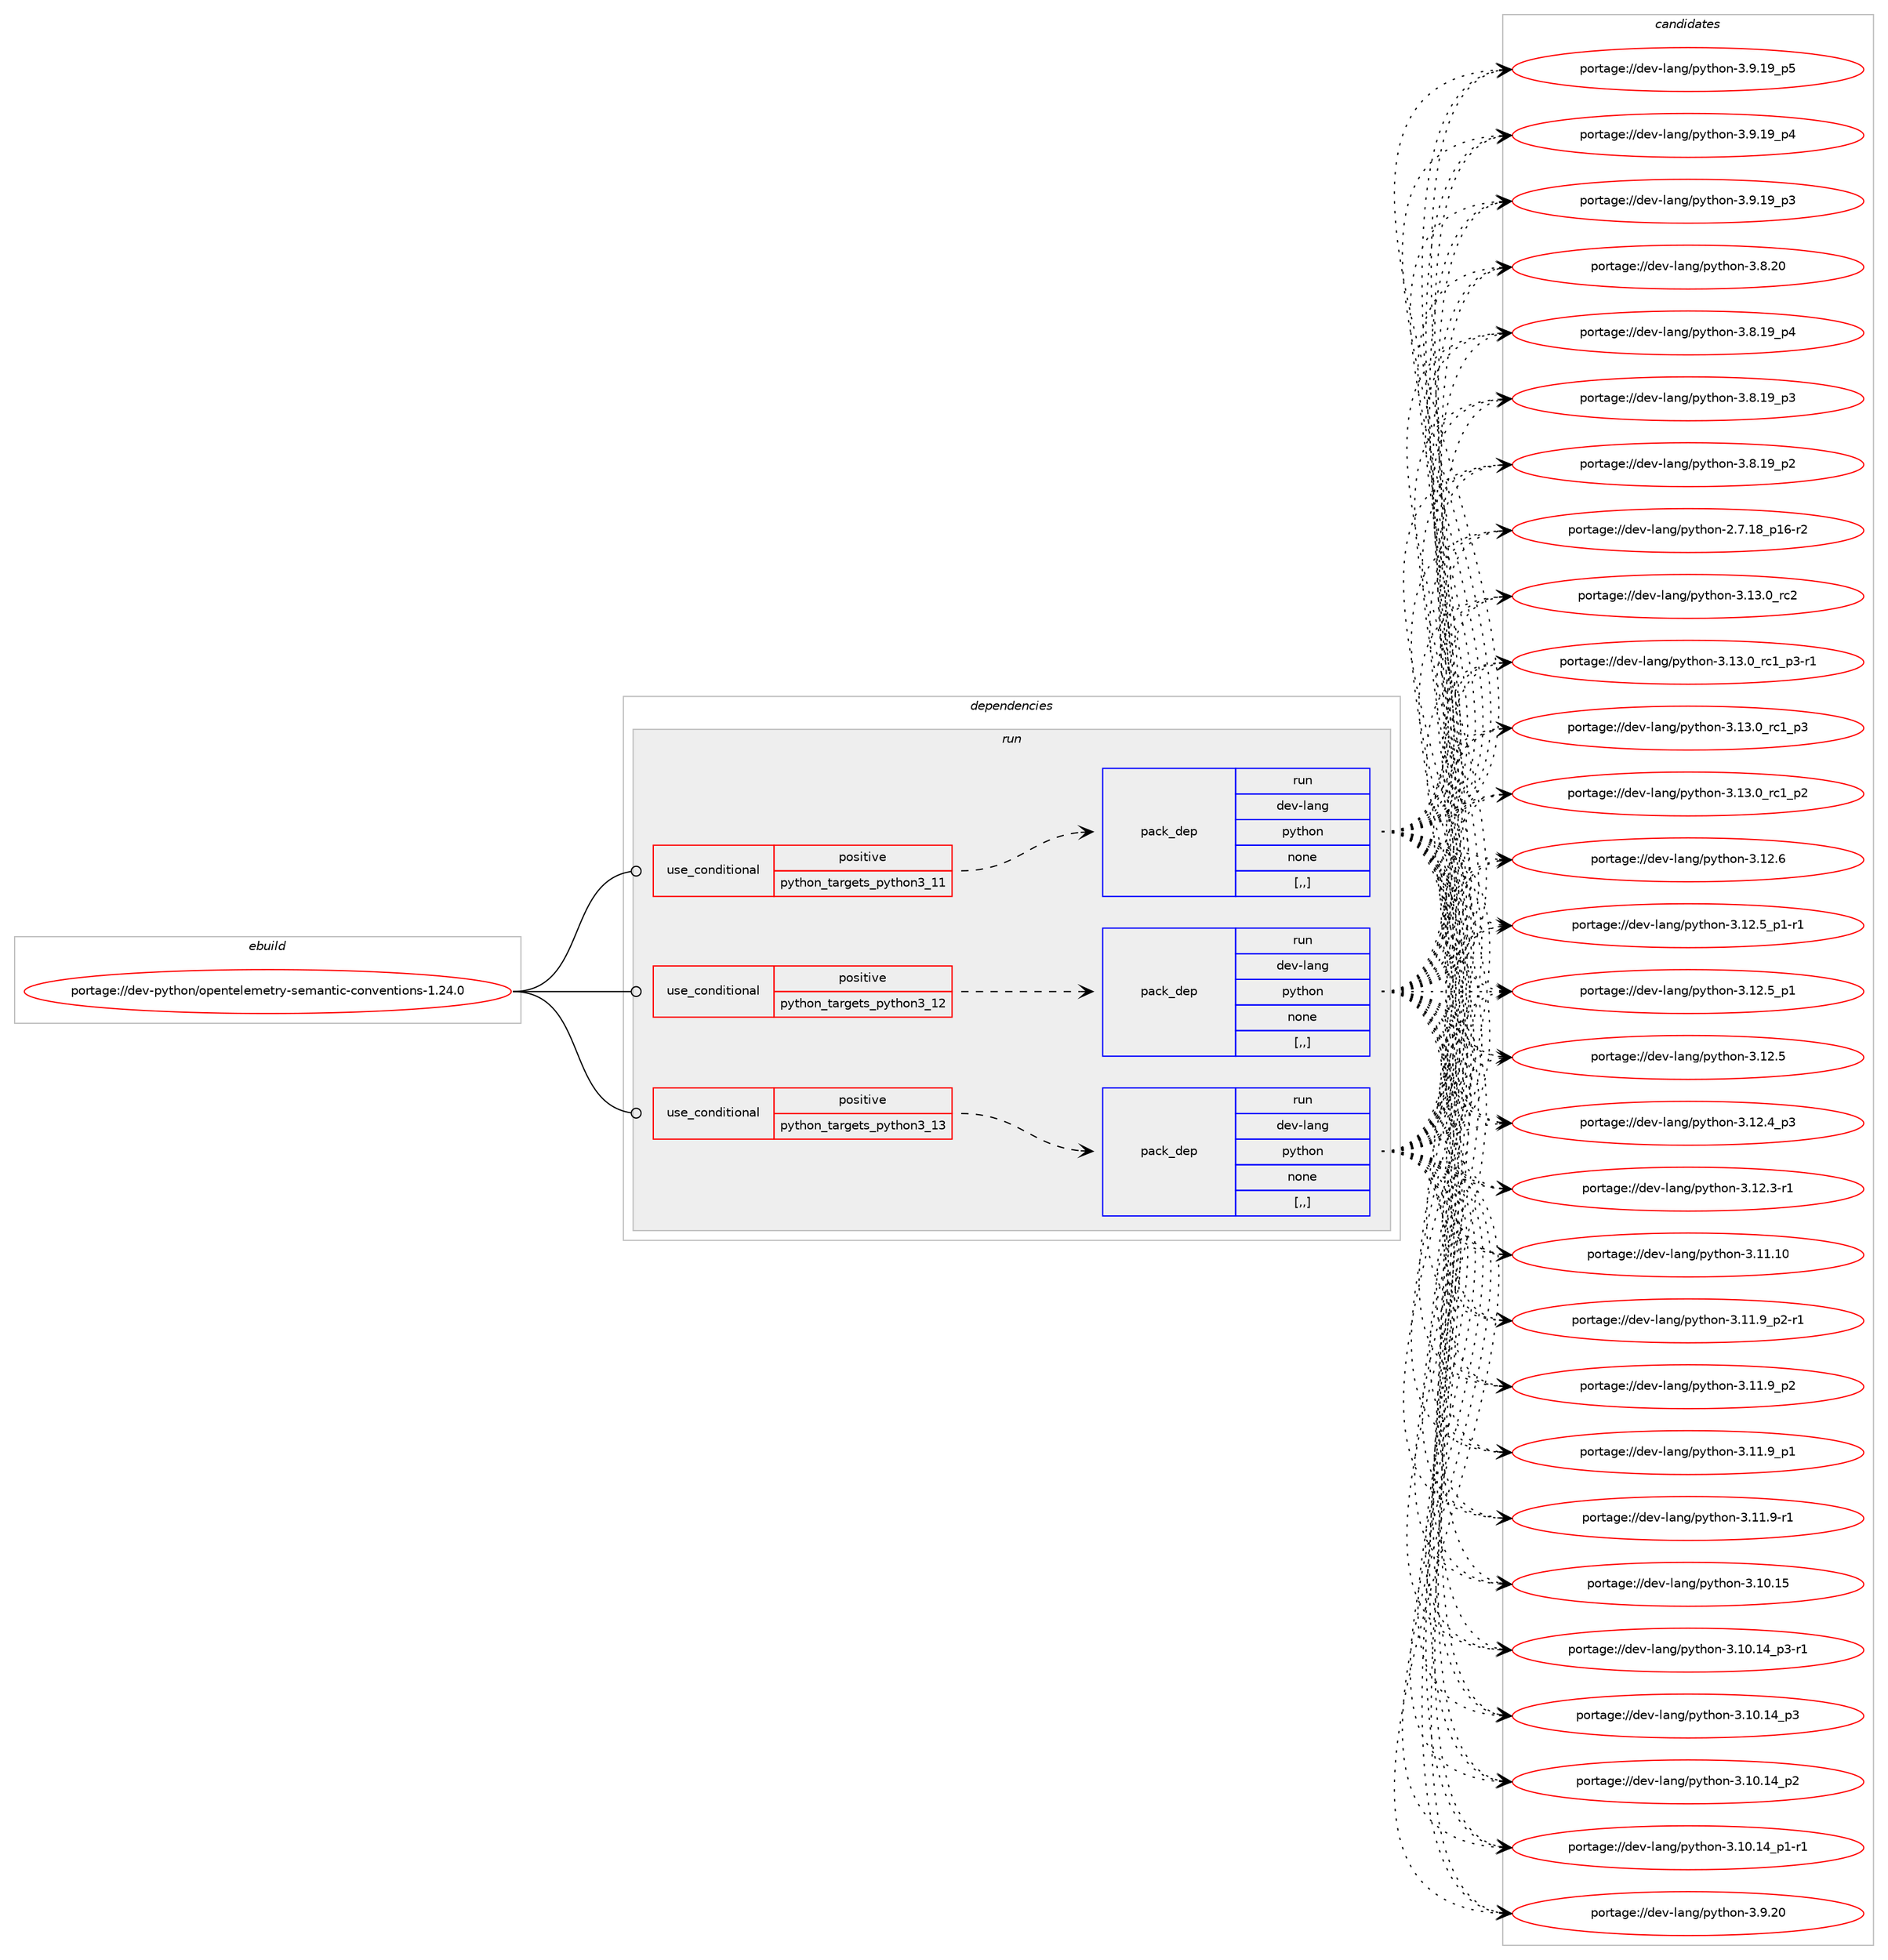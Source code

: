 digraph prolog {

# *************
# Graph options
# *************

newrank=true;
concentrate=true;
compound=true;
graph [rankdir=LR,fontname=Helvetica,fontsize=10,ranksep=1.5];#, ranksep=2.5, nodesep=0.2];
edge  [arrowhead=vee];
node  [fontname=Helvetica,fontsize=10];

# **********
# The ebuild
# **********

subgraph cluster_leftcol {
color=gray;
label=<<i>ebuild</i>>;
id [label="portage://dev-python/opentelemetry-semantic-conventions-1.24.0", color=red, width=4, href="../dev-python/opentelemetry-semantic-conventions-1.24.0.svg"];
}

# ****************
# The dependencies
# ****************

subgraph cluster_midcol {
color=gray;
label=<<i>dependencies</i>>;
subgraph cluster_compile {
fillcolor="#eeeeee";
style=filled;
label=<<i>compile</i>>;
}
subgraph cluster_compileandrun {
fillcolor="#eeeeee";
style=filled;
label=<<i>compile and run</i>>;
}
subgraph cluster_run {
fillcolor="#eeeeee";
style=filled;
label=<<i>run</i>>;
subgraph cond165921 {
dependency647764 [label=<<TABLE BORDER="0" CELLBORDER="1" CELLSPACING="0" CELLPADDING="4"><TR><TD ROWSPAN="3" CELLPADDING="10">use_conditional</TD></TR><TR><TD>positive</TD></TR><TR><TD>python_targets_python3_11</TD></TR></TABLE>>, shape=none, color=red];
subgraph pack477024 {
dependency647765 [label=<<TABLE BORDER="0" CELLBORDER="1" CELLSPACING="0" CELLPADDING="4" WIDTH="220"><TR><TD ROWSPAN="6" CELLPADDING="30">pack_dep</TD></TR><TR><TD WIDTH="110">run</TD></TR><TR><TD>dev-lang</TD></TR><TR><TD>python</TD></TR><TR><TD>none</TD></TR><TR><TD>[,,]</TD></TR></TABLE>>, shape=none, color=blue];
}
dependency647764:e -> dependency647765:w [weight=20,style="dashed",arrowhead="vee"];
}
id:e -> dependency647764:w [weight=20,style="solid",arrowhead="odot"];
subgraph cond165922 {
dependency647766 [label=<<TABLE BORDER="0" CELLBORDER="1" CELLSPACING="0" CELLPADDING="4"><TR><TD ROWSPAN="3" CELLPADDING="10">use_conditional</TD></TR><TR><TD>positive</TD></TR><TR><TD>python_targets_python3_12</TD></TR></TABLE>>, shape=none, color=red];
subgraph pack477025 {
dependency647767 [label=<<TABLE BORDER="0" CELLBORDER="1" CELLSPACING="0" CELLPADDING="4" WIDTH="220"><TR><TD ROWSPAN="6" CELLPADDING="30">pack_dep</TD></TR><TR><TD WIDTH="110">run</TD></TR><TR><TD>dev-lang</TD></TR><TR><TD>python</TD></TR><TR><TD>none</TD></TR><TR><TD>[,,]</TD></TR></TABLE>>, shape=none, color=blue];
}
dependency647766:e -> dependency647767:w [weight=20,style="dashed",arrowhead="vee"];
}
id:e -> dependency647766:w [weight=20,style="solid",arrowhead="odot"];
subgraph cond165923 {
dependency647768 [label=<<TABLE BORDER="0" CELLBORDER="1" CELLSPACING="0" CELLPADDING="4"><TR><TD ROWSPAN="3" CELLPADDING="10">use_conditional</TD></TR><TR><TD>positive</TD></TR><TR><TD>python_targets_python3_13</TD></TR></TABLE>>, shape=none, color=red];
subgraph pack477026 {
dependency647769 [label=<<TABLE BORDER="0" CELLBORDER="1" CELLSPACING="0" CELLPADDING="4" WIDTH="220"><TR><TD ROWSPAN="6" CELLPADDING="30">pack_dep</TD></TR><TR><TD WIDTH="110">run</TD></TR><TR><TD>dev-lang</TD></TR><TR><TD>python</TD></TR><TR><TD>none</TD></TR><TR><TD>[,,]</TD></TR></TABLE>>, shape=none, color=blue];
}
dependency647768:e -> dependency647769:w [weight=20,style="dashed",arrowhead="vee"];
}
id:e -> dependency647768:w [weight=20,style="solid",arrowhead="odot"];
}
}

# **************
# The candidates
# **************

subgraph cluster_choices {
rank=same;
color=gray;
label=<<i>candidates</i>>;

subgraph choice477024 {
color=black;
nodesep=1;
choice10010111845108971101034711212111610411111045514649514648951149950 [label="portage://dev-lang/python-3.13.0_rc2", color=red, width=4,href="../dev-lang/python-3.13.0_rc2.svg"];
choice1001011184510897110103471121211161041111104551464951464895114994995112514511449 [label="portage://dev-lang/python-3.13.0_rc1_p3-r1", color=red, width=4,href="../dev-lang/python-3.13.0_rc1_p3-r1.svg"];
choice100101118451089711010347112121116104111110455146495146489511499499511251 [label="portage://dev-lang/python-3.13.0_rc1_p3", color=red, width=4,href="../dev-lang/python-3.13.0_rc1_p3.svg"];
choice100101118451089711010347112121116104111110455146495146489511499499511250 [label="portage://dev-lang/python-3.13.0_rc1_p2", color=red, width=4,href="../dev-lang/python-3.13.0_rc1_p2.svg"];
choice10010111845108971101034711212111610411111045514649504654 [label="portage://dev-lang/python-3.12.6", color=red, width=4,href="../dev-lang/python-3.12.6.svg"];
choice1001011184510897110103471121211161041111104551464950465395112494511449 [label="portage://dev-lang/python-3.12.5_p1-r1", color=red, width=4,href="../dev-lang/python-3.12.5_p1-r1.svg"];
choice100101118451089711010347112121116104111110455146495046539511249 [label="portage://dev-lang/python-3.12.5_p1", color=red, width=4,href="../dev-lang/python-3.12.5_p1.svg"];
choice10010111845108971101034711212111610411111045514649504653 [label="portage://dev-lang/python-3.12.5", color=red, width=4,href="../dev-lang/python-3.12.5.svg"];
choice100101118451089711010347112121116104111110455146495046529511251 [label="portage://dev-lang/python-3.12.4_p3", color=red, width=4,href="../dev-lang/python-3.12.4_p3.svg"];
choice100101118451089711010347112121116104111110455146495046514511449 [label="portage://dev-lang/python-3.12.3-r1", color=red, width=4,href="../dev-lang/python-3.12.3-r1.svg"];
choice1001011184510897110103471121211161041111104551464949464948 [label="portage://dev-lang/python-3.11.10", color=red, width=4,href="../dev-lang/python-3.11.10.svg"];
choice1001011184510897110103471121211161041111104551464949465795112504511449 [label="portage://dev-lang/python-3.11.9_p2-r1", color=red, width=4,href="../dev-lang/python-3.11.9_p2-r1.svg"];
choice100101118451089711010347112121116104111110455146494946579511250 [label="portage://dev-lang/python-3.11.9_p2", color=red, width=4,href="../dev-lang/python-3.11.9_p2.svg"];
choice100101118451089711010347112121116104111110455146494946579511249 [label="portage://dev-lang/python-3.11.9_p1", color=red, width=4,href="../dev-lang/python-3.11.9_p1.svg"];
choice100101118451089711010347112121116104111110455146494946574511449 [label="portage://dev-lang/python-3.11.9-r1", color=red, width=4,href="../dev-lang/python-3.11.9-r1.svg"];
choice1001011184510897110103471121211161041111104551464948464953 [label="portage://dev-lang/python-3.10.15", color=red, width=4,href="../dev-lang/python-3.10.15.svg"];
choice100101118451089711010347112121116104111110455146494846495295112514511449 [label="portage://dev-lang/python-3.10.14_p3-r1", color=red, width=4,href="../dev-lang/python-3.10.14_p3-r1.svg"];
choice10010111845108971101034711212111610411111045514649484649529511251 [label="portage://dev-lang/python-3.10.14_p3", color=red, width=4,href="../dev-lang/python-3.10.14_p3.svg"];
choice10010111845108971101034711212111610411111045514649484649529511250 [label="portage://dev-lang/python-3.10.14_p2", color=red, width=4,href="../dev-lang/python-3.10.14_p2.svg"];
choice100101118451089711010347112121116104111110455146494846495295112494511449 [label="portage://dev-lang/python-3.10.14_p1-r1", color=red, width=4,href="../dev-lang/python-3.10.14_p1-r1.svg"];
choice10010111845108971101034711212111610411111045514657465048 [label="portage://dev-lang/python-3.9.20", color=red, width=4,href="../dev-lang/python-3.9.20.svg"];
choice100101118451089711010347112121116104111110455146574649579511253 [label="portage://dev-lang/python-3.9.19_p5", color=red, width=4,href="../dev-lang/python-3.9.19_p5.svg"];
choice100101118451089711010347112121116104111110455146574649579511252 [label="portage://dev-lang/python-3.9.19_p4", color=red, width=4,href="../dev-lang/python-3.9.19_p4.svg"];
choice100101118451089711010347112121116104111110455146574649579511251 [label="portage://dev-lang/python-3.9.19_p3", color=red, width=4,href="../dev-lang/python-3.9.19_p3.svg"];
choice10010111845108971101034711212111610411111045514656465048 [label="portage://dev-lang/python-3.8.20", color=red, width=4,href="../dev-lang/python-3.8.20.svg"];
choice100101118451089711010347112121116104111110455146564649579511252 [label="portage://dev-lang/python-3.8.19_p4", color=red, width=4,href="../dev-lang/python-3.8.19_p4.svg"];
choice100101118451089711010347112121116104111110455146564649579511251 [label="portage://dev-lang/python-3.8.19_p3", color=red, width=4,href="../dev-lang/python-3.8.19_p3.svg"];
choice100101118451089711010347112121116104111110455146564649579511250 [label="portage://dev-lang/python-3.8.19_p2", color=red, width=4,href="../dev-lang/python-3.8.19_p2.svg"];
choice100101118451089711010347112121116104111110455046554649569511249544511450 [label="portage://dev-lang/python-2.7.18_p16-r2", color=red, width=4,href="../dev-lang/python-2.7.18_p16-r2.svg"];
dependency647765:e -> choice10010111845108971101034711212111610411111045514649514648951149950:w [style=dotted,weight="100"];
dependency647765:e -> choice1001011184510897110103471121211161041111104551464951464895114994995112514511449:w [style=dotted,weight="100"];
dependency647765:e -> choice100101118451089711010347112121116104111110455146495146489511499499511251:w [style=dotted,weight="100"];
dependency647765:e -> choice100101118451089711010347112121116104111110455146495146489511499499511250:w [style=dotted,weight="100"];
dependency647765:e -> choice10010111845108971101034711212111610411111045514649504654:w [style=dotted,weight="100"];
dependency647765:e -> choice1001011184510897110103471121211161041111104551464950465395112494511449:w [style=dotted,weight="100"];
dependency647765:e -> choice100101118451089711010347112121116104111110455146495046539511249:w [style=dotted,weight="100"];
dependency647765:e -> choice10010111845108971101034711212111610411111045514649504653:w [style=dotted,weight="100"];
dependency647765:e -> choice100101118451089711010347112121116104111110455146495046529511251:w [style=dotted,weight="100"];
dependency647765:e -> choice100101118451089711010347112121116104111110455146495046514511449:w [style=dotted,weight="100"];
dependency647765:e -> choice1001011184510897110103471121211161041111104551464949464948:w [style=dotted,weight="100"];
dependency647765:e -> choice1001011184510897110103471121211161041111104551464949465795112504511449:w [style=dotted,weight="100"];
dependency647765:e -> choice100101118451089711010347112121116104111110455146494946579511250:w [style=dotted,weight="100"];
dependency647765:e -> choice100101118451089711010347112121116104111110455146494946579511249:w [style=dotted,weight="100"];
dependency647765:e -> choice100101118451089711010347112121116104111110455146494946574511449:w [style=dotted,weight="100"];
dependency647765:e -> choice1001011184510897110103471121211161041111104551464948464953:w [style=dotted,weight="100"];
dependency647765:e -> choice100101118451089711010347112121116104111110455146494846495295112514511449:w [style=dotted,weight="100"];
dependency647765:e -> choice10010111845108971101034711212111610411111045514649484649529511251:w [style=dotted,weight="100"];
dependency647765:e -> choice10010111845108971101034711212111610411111045514649484649529511250:w [style=dotted,weight="100"];
dependency647765:e -> choice100101118451089711010347112121116104111110455146494846495295112494511449:w [style=dotted,weight="100"];
dependency647765:e -> choice10010111845108971101034711212111610411111045514657465048:w [style=dotted,weight="100"];
dependency647765:e -> choice100101118451089711010347112121116104111110455146574649579511253:w [style=dotted,weight="100"];
dependency647765:e -> choice100101118451089711010347112121116104111110455146574649579511252:w [style=dotted,weight="100"];
dependency647765:e -> choice100101118451089711010347112121116104111110455146574649579511251:w [style=dotted,weight="100"];
dependency647765:e -> choice10010111845108971101034711212111610411111045514656465048:w [style=dotted,weight="100"];
dependency647765:e -> choice100101118451089711010347112121116104111110455146564649579511252:w [style=dotted,weight="100"];
dependency647765:e -> choice100101118451089711010347112121116104111110455146564649579511251:w [style=dotted,weight="100"];
dependency647765:e -> choice100101118451089711010347112121116104111110455146564649579511250:w [style=dotted,weight="100"];
dependency647765:e -> choice100101118451089711010347112121116104111110455046554649569511249544511450:w [style=dotted,weight="100"];
}
subgraph choice477025 {
color=black;
nodesep=1;
choice10010111845108971101034711212111610411111045514649514648951149950 [label="portage://dev-lang/python-3.13.0_rc2", color=red, width=4,href="../dev-lang/python-3.13.0_rc2.svg"];
choice1001011184510897110103471121211161041111104551464951464895114994995112514511449 [label="portage://dev-lang/python-3.13.0_rc1_p3-r1", color=red, width=4,href="../dev-lang/python-3.13.0_rc1_p3-r1.svg"];
choice100101118451089711010347112121116104111110455146495146489511499499511251 [label="portage://dev-lang/python-3.13.0_rc1_p3", color=red, width=4,href="../dev-lang/python-3.13.0_rc1_p3.svg"];
choice100101118451089711010347112121116104111110455146495146489511499499511250 [label="portage://dev-lang/python-3.13.0_rc1_p2", color=red, width=4,href="../dev-lang/python-3.13.0_rc1_p2.svg"];
choice10010111845108971101034711212111610411111045514649504654 [label="portage://dev-lang/python-3.12.6", color=red, width=4,href="../dev-lang/python-3.12.6.svg"];
choice1001011184510897110103471121211161041111104551464950465395112494511449 [label="portage://dev-lang/python-3.12.5_p1-r1", color=red, width=4,href="../dev-lang/python-3.12.5_p1-r1.svg"];
choice100101118451089711010347112121116104111110455146495046539511249 [label="portage://dev-lang/python-3.12.5_p1", color=red, width=4,href="../dev-lang/python-3.12.5_p1.svg"];
choice10010111845108971101034711212111610411111045514649504653 [label="portage://dev-lang/python-3.12.5", color=red, width=4,href="../dev-lang/python-3.12.5.svg"];
choice100101118451089711010347112121116104111110455146495046529511251 [label="portage://dev-lang/python-3.12.4_p3", color=red, width=4,href="../dev-lang/python-3.12.4_p3.svg"];
choice100101118451089711010347112121116104111110455146495046514511449 [label="portage://dev-lang/python-3.12.3-r1", color=red, width=4,href="../dev-lang/python-3.12.3-r1.svg"];
choice1001011184510897110103471121211161041111104551464949464948 [label="portage://dev-lang/python-3.11.10", color=red, width=4,href="../dev-lang/python-3.11.10.svg"];
choice1001011184510897110103471121211161041111104551464949465795112504511449 [label="portage://dev-lang/python-3.11.9_p2-r1", color=red, width=4,href="../dev-lang/python-3.11.9_p2-r1.svg"];
choice100101118451089711010347112121116104111110455146494946579511250 [label="portage://dev-lang/python-3.11.9_p2", color=red, width=4,href="../dev-lang/python-3.11.9_p2.svg"];
choice100101118451089711010347112121116104111110455146494946579511249 [label="portage://dev-lang/python-3.11.9_p1", color=red, width=4,href="../dev-lang/python-3.11.9_p1.svg"];
choice100101118451089711010347112121116104111110455146494946574511449 [label="portage://dev-lang/python-3.11.9-r1", color=red, width=4,href="../dev-lang/python-3.11.9-r1.svg"];
choice1001011184510897110103471121211161041111104551464948464953 [label="portage://dev-lang/python-3.10.15", color=red, width=4,href="../dev-lang/python-3.10.15.svg"];
choice100101118451089711010347112121116104111110455146494846495295112514511449 [label="portage://dev-lang/python-3.10.14_p3-r1", color=red, width=4,href="../dev-lang/python-3.10.14_p3-r1.svg"];
choice10010111845108971101034711212111610411111045514649484649529511251 [label="portage://dev-lang/python-3.10.14_p3", color=red, width=4,href="../dev-lang/python-3.10.14_p3.svg"];
choice10010111845108971101034711212111610411111045514649484649529511250 [label="portage://dev-lang/python-3.10.14_p2", color=red, width=4,href="../dev-lang/python-3.10.14_p2.svg"];
choice100101118451089711010347112121116104111110455146494846495295112494511449 [label="portage://dev-lang/python-3.10.14_p1-r1", color=red, width=4,href="../dev-lang/python-3.10.14_p1-r1.svg"];
choice10010111845108971101034711212111610411111045514657465048 [label="portage://dev-lang/python-3.9.20", color=red, width=4,href="../dev-lang/python-3.9.20.svg"];
choice100101118451089711010347112121116104111110455146574649579511253 [label="portage://dev-lang/python-3.9.19_p5", color=red, width=4,href="../dev-lang/python-3.9.19_p5.svg"];
choice100101118451089711010347112121116104111110455146574649579511252 [label="portage://dev-lang/python-3.9.19_p4", color=red, width=4,href="../dev-lang/python-3.9.19_p4.svg"];
choice100101118451089711010347112121116104111110455146574649579511251 [label="portage://dev-lang/python-3.9.19_p3", color=red, width=4,href="../dev-lang/python-3.9.19_p3.svg"];
choice10010111845108971101034711212111610411111045514656465048 [label="portage://dev-lang/python-3.8.20", color=red, width=4,href="../dev-lang/python-3.8.20.svg"];
choice100101118451089711010347112121116104111110455146564649579511252 [label="portage://dev-lang/python-3.8.19_p4", color=red, width=4,href="../dev-lang/python-3.8.19_p4.svg"];
choice100101118451089711010347112121116104111110455146564649579511251 [label="portage://dev-lang/python-3.8.19_p3", color=red, width=4,href="../dev-lang/python-3.8.19_p3.svg"];
choice100101118451089711010347112121116104111110455146564649579511250 [label="portage://dev-lang/python-3.8.19_p2", color=red, width=4,href="../dev-lang/python-3.8.19_p2.svg"];
choice100101118451089711010347112121116104111110455046554649569511249544511450 [label="portage://dev-lang/python-2.7.18_p16-r2", color=red, width=4,href="../dev-lang/python-2.7.18_p16-r2.svg"];
dependency647767:e -> choice10010111845108971101034711212111610411111045514649514648951149950:w [style=dotted,weight="100"];
dependency647767:e -> choice1001011184510897110103471121211161041111104551464951464895114994995112514511449:w [style=dotted,weight="100"];
dependency647767:e -> choice100101118451089711010347112121116104111110455146495146489511499499511251:w [style=dotted,weight="100"];
dependency647767:e -> choice100101118451089711010347112121116104111110455146495146489511499499511250:w [style=dotted,weight="100"];
dependency647767:e -> choice10010111845108971101034711212111610411111045514649504654:w [style=dotted,weight="100"];
dependency647767:e -> choice1001011184510897110103471121211161041111104551464950465395112494511449:w [style=dotted,weight="100"];
dependency647767:e -> choice100101118451089711010347112121116104111110455146495046539511249:w [style=dotted,weight="100"];
dependency647767:e -> choice10010111845108971101034711212111610411111045514649504653:w [style=dotted,weight="100"];
dependency647767:e -> choice100101118451089711010347112121116104111110455146495046529511251:w [style=dotted,weight="100"];
dependency647767:e -> choice100101118451089711010347112121116104111110455146495046514511449:w [style=dotted,weight="100"];
dependency647767:e -> choice1001011184510897110103471121211161041111104551464949464948:w [style=dotted,weight="100"];
dependency647767:e -> choice1001011184510897110103471121211161041111104551464949465795112504511449:w [style=dotted,weight="100"];
dependency647767:e -> choice100101118451089711010347112121116104111110455146494946579511250:w [style=dotted,weight="100"];
dependency647767:e -> choice100101118451089711010347112121116104111110455146494946579511249:w [style=dotted,weight="100"];
dependency647767:e -> choice100101118451089711010347112121116104111110455146494946574511449:w [style=dotted,weight="100"];
dependency647767:e -> choice1001011184510897110103471121211161041111104551464948464953:w [style=dotted,weight="100"];
dependency647767:e -> choice100101118451089711010347112121116104111110455146494846495295112514511449:w [style=dotted,weight="100"];
dependency647767:e -> choice10010111845108971101034711212111610411111045514649484649529511251:w [style=dotted,weight="100"];
dependency647767:e -> choice10010111845108971101034711212111610411111045514649484649529511250:w [style=dotted,weight="100"];
dependency647767:e -> choice100101118451089711010347112121116104111110455146494846495295112494511449:w [style=dotted,weight="100"];
dependency647767:e -> choice10010111845108971101034711212111610411111045514657465048:w [style=dotted,weight="100"];
dependency647767:e -> choice100101118451089711010347112121116104111110455146574649579511253:w [style=dotted,weight="100"];
dependency647767:e -> choice100101118451089711010347112121116104111110455146574649579511252:w [style=dotted,weight="100"];
dependency647767:e -> choice100101118451089711010347112121116104111110455146574649579511251:w [style=dotted,weight="100"];
dependency647767:e -> choice10010111845108971101034711212111610411111045514656465048:w [style=dotted,weight="100"];
dependency647767:e -> choice100101118451089711010347112121116104111110455146564649579511252:w [style=dotted,weight="100"];
dependency647767:e -> choice100101118451089711010347112121116104111110455146564649579511251:w [style=dotted,weight="100"];
dependency647767:e -> choice100101118451089711010347112121116104111110455146564649579511250:w [style=dotted,weight="100"];
dependency647767:e -> choice100101118451089711010347112121116104111110455046554649569511249544511450:w [style=dotted,weight="100"];
}
subgraph choice477026 {
color=black;
nodesep=1;
choice10010111845108971101034711212111610411111045514649514648951149950 [label="portage://dev-lang/python-3.13.0_rc2", color=red, width=4,href="../dev-lang/python-3.13.0_rc2.svg"];
choice1001011184510897110103471121211161041111104551464951464895114994995112514511449 [label="portage://dev-lang/python-3.13.0_rc1_p3-r1", color=red, width=4,href="../dev-lang/python-3.13.0_rc1_p3-r1.svg"];
choice100101118451089711010347112121116104111110455146495146489511499499511251 [label="portage://dev-lang/python-3.13.0_rc1_p3", color=red, width=4,href="../dev-lang/python-3.13.0_rc1_p3.svg"];
choice100101118451089711010347112121116104111110455146495146489511499499511250 [label="portage://dev-lang/python-3.13.0_rc1_p2", color=red, width=4,href="../dev-lang/python-3.13.0_rc1_p2.svg"];
choice10010111845108971101034711212111610411111045514649504654 [label="portage://dev-lang/python-3.12.6", color=red, width=4,href="../dev-lang/python-3.12.6.svg"];
choice1001011184510897110103471121211161041111104551464950465395112494511449 [label="portage://dev-lang/python-3.12.5_p1-r1", color=red, width=4,href="../dev-lang/python-3.12.5_p1-r1.svg"];
choice100101118451089711010347112121116104111110455146495046539511249 [label="portage://dev-lang/python-3.12.5_p1", color=red, width=4,href="../dev-lang/python-3.12.5_p1.svg"];
choice10010111845108971101034711212111610411111045514649504653 [label="portage://dev-lang/python-3.12.5", color=red, width=4,href="../dev-lang/python-3.12.5.svg"];
choice100101118451089711010347112121116104111110455146495046529511251 [label="portage://dev-lang/python-3.12.4_p3", color=red, width=4,href="../dev-lang/python-3.12.4_p3.svg"];
choice100101118451089711010347112121116104111110455146495046514511449 [label="portage://dev-lang/python-3.12.3-r1", color=red, width=4,href="../dev-lang/python-3.12.3-r1.svg"];
choice1001011184510897110103471121211161041111104551464949464948 [label="portage://dev-lang/python-3.11.10", color=red, width=4,href="../dev-lang/python-3.11.10.svg"];
choice1001011184510897110103471121211161041111104551464949465795112504511449 [label="portage://dev-lang/python-3.11.9_p2-r1", color=red, width=4,href="../dev-lang/python-3.11.9_p2-r1.svg"];
choice100101118451089711010347112121116104111110455146494946579511250 [label="portage://dev-lang/python-3.11.9_p2", color=red, width=4,href="../dev-lang/python-3.11.9_p2.svg"];
choice100101118451089711010347112121116104111110455146494946579511249 [label="portage://dev-lang/python-3.11.9_p1", color=red, width=4,href="../dev-lang/python-3.11.9_p1.svg"];
choice100101118451089711010347112121116104111110455146494946574511449 [label="portage://dev-lang/python-3.11.9-r1", color=red, width=4,href="../dev-lang/python-3.11.9-r1.svg"];
choice1001011184510897110103471121211161041111104551464948464953 [label="portage://dev-lang/python-3.10.15", color=red, width=4,href="../dev-lang/python-3.10.15.svg"];
choice100101118451089711010347112121116104111110455146494846495295112514511449 [label="portage://dev-lang/python-3.10.14_p3-r1", color=red, width=4,href="../dev-lang/python-3.10.14_p3-r1.svg"];
choice10010111845108971101034711212111610411111045514649484649529511251 [label="portage://dev-lang/python-3.10.14_p3", color=red, width=4,href="../dev-lang/python-3.10.14_p3.svg"];
choice10010111845108971101034711212111610411111045514649484649529511250 [label="portage://dev-lang/python-3.10.14_p2", color=red, width=4,href="../dev-lang/python-3.10.14_p2.svg"];
choice100101118451089711010347112121116104111110455146494846495295112494511449 [label="portage://dev-lang/python-3.10.14_p1-r1", color=red, width=4,href="../dev-lang/python-3.10.14_p1-r1.svg"];
choice10010111845108971101034711212111610411111045514657465048 [label="portage://dev-lang/python-3.9.20", color=red, width=4,href="../dev-lang/python-3.9.20.svg"];
choice100101118451089711010347112121116104111110455146574649579511253 [label="portage://dev-lang/python-3.9.19_p5", color=red, width=4,href="../dev-lang/python-3.9.19_p5.svg"];
choice100101118451089711010347112121116104111110455146574649579511252 [label="portage://dev-lang/python-3.9.19_p4", color=red, width=4,href="../dev-lang/python-3.9.19_p4.svg"];
choice100101118451089711010347112121116104111110455146574649579511251 [label="portage://dev-lang/python-3.9.19_p3", color=red, width=4,href="../dev-lang/python-3.9.19_p3.svg"];
choice10010111845108971101034711212111610411111045514656465048 [label="portage://dev-lang/python-3.8.20", color=red, width=4,href="../dev-lang/python-3.8.20.svg"];
choice100101118451089711010347112121116104111110455146564649579511252 [label="portage://dev-lang/python-3.8.19_p4", color=red, width=4,href="../dev-lang/python-3.8.19_p4.svg"];
choice100101118451089711010347112121116104111110455146564649579511251 [label="portage://dev-lang/python-3.8.19_p3", color=red, width=4,href="../dev-lang/python-3.8.19_p3.svg"];
choice100101118451089711010347112121116104111110455146564649579511250 [label="portage://dev-lang/python-3.8.19_p2", color=red, width=4,href="../dev-lang/python-3.8.19_p2.svg"];
choice100101118451089711010347112121116104111110455046554649569511249544511450 [label="portage://dev-lang/python-2.7.18_p16-r2", color=red, width=4,href="../dev-lang/python-2.7.18_p16-r2.svg"];
dependency647769:e -> choice10010111845108971101034711212111610411111045514649514648951149950:w [style=dotted,weight="100"];
dependency647769:e -> choice1001011184510897110103471121211161041111104551464951464895114994995112514511449:w [style=dotted,weight="100"];
dependency647769:e -> choice100101118451089711010347112121116104111110455146495146489511499499511251:w [style=dotted,weight="100"];
dependency647769:e -> choice100101118451089711010347112121116104111110455146495146489511499499511250:w [style=dotted,weight="100"];
dependency647769:e -> choice10010111845108971101034711212111610411111045514649504654:w [style=dotted,weight="100"];
dependency647769:e -> choice1001011184510897110103471121211161041111104551464950465395112494511449:w [style=dotted,weight="100"];
dependency647769:e -> choice100101118451089711010347112121116104111110455146495046539511249:w [style=dotted,weight="100"];
dependency647769:e -> choice10010111845108971101034711212111610411111045514649504653:w [style=dotted,weight="100"];
dependency647769:e -> choice100101118451089711010347112121116104111110455146495046529511251:w [style=dotted,weight="100"];
dependency647769:e -> choice100101118451089711010347112121116104111110455146495046514511449:w [style=dotted,weight="100"];
dependency647769:e -> choice1001011184510897110103471121211161041111104551464949464948:w [style=dotted,weight="100"];
dependency647769:e -> choice1001011184510897110103471121211161041111104551464949465795112504511449:w [style=dotted,weight="100"];
dependency647769:e -> choice100101118451089711010347112121116104111110455146494946579511250:w [style=dotted,weight="100"];
dependency647769:e -> choice100101118451089711010347112121116104111110455146494946579511249:w [style=dotted,weight="100"];
dependency647769:e -> choice100101118451089711010347112121116104111110455146494946574511449:w [style=dotted,weight="100"];
dependency647769:e -> choice1001011184510897110103471121211161041111104551464948464953:w [style=dotted,weight="100"];
dependency647769:e -> choice100101118451089711010347112121116104111110455146494846495295112514511449:w [style=dotted,weight="100"];
dependency647769:e -> choice10010111845108971101034711212111610411111045514649484649529511251:w [style=dotted,weight="100"];
dependency647769:e -> choice10010111845108971101034711212111610411111045514649484649529511250:w [style=dotted,weight="100"];
dependency647769:e -> choice100101118451089711010347112121116104111110455146494846495295112494511449:w [style=dotted,weight="100"];
dependency647769:e -> choice10010111845108971101034711212111610411111045514657465048:w [style=dotted,weight="100"];
dependency647769:e -> choice100101118451089711010347112121116104111110455146574649579511253:w [style=dotted,weight="100"];
dependency647769:e -> choice100101118451089711010347112121116104111110455146574649579511252:w [style=dotted,weight="100"];
dependency647769:e -> choice100101118451089711010347112121116104111110455146574649579511251:w [style=dotted,weight="100"];
dependency647769:e -> choice10010111845108971101034711212111610411111045514656465048:w [style=dotted,weight="100"];
dependency647769:e -> choice100101118451089711010347112121116104111110455146564649579511252:w [style=dotted,weight="100"];
dependency647769:e -> choice100101118451089711010347112121116104111110455146564649579511251:w [style=dotted,weight="100"];
dependency647769:e -> choice100101118451089711010347112121116104111110455146564649579511250:w [style=dotted,weight="100"];
dependency647769:e -> choice100101118451089711010347112121116104111110455046554649569511249544511450:w [style=dotted,weight="100"];
}
}

}
